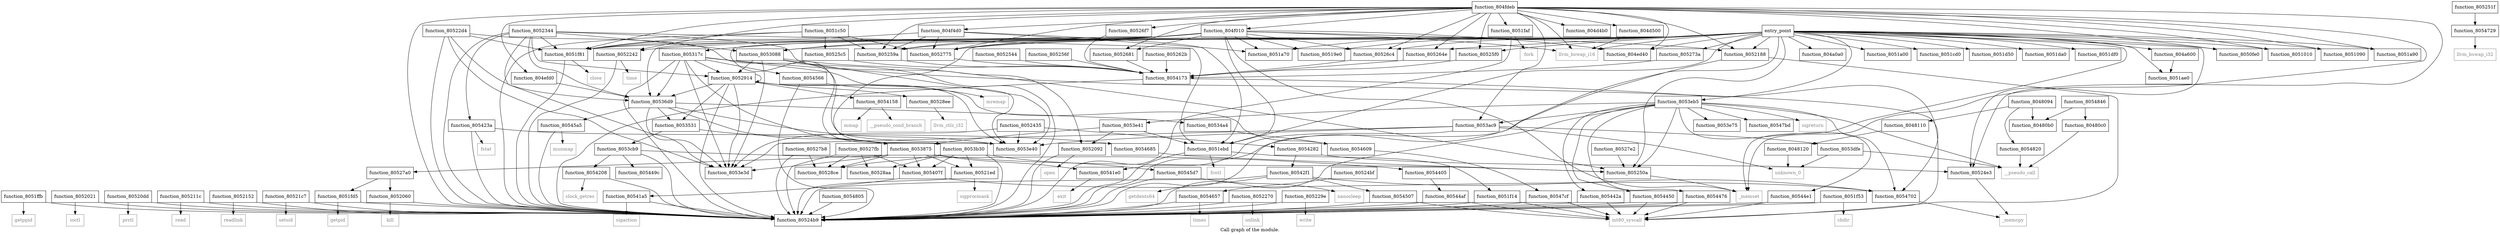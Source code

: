 digraph "Call graph of the module." {
  label="Call graph of the module.";
  node [shape=record];

  Node_function_8051f81 [label="{function_8051f81}"];
  Node_function_8051fd5 [label="{function_8051fd5}"];
  Node_function_8053e3d [label="{function_8053e3d}"];
  Node_function_8051faf [label="{function_8051faf}"];
  Node_function_80527e2 [label="{function_80527e2}"];
  Node_function_80524bf [label="{function_80524bf}"];
  Node_function_80527fb [label="{function_80527fb}"];
  Node_function_80524e3 [label="{function_80524e3}"];
  Node_function_80528aa [label="{function_80528aa}"];
  Node_function_805250a [label="{function_805250a}"];
  Node_function_80528ce [label="{function_80528ce}"];
  Node_function_805251f [label="{function_805251f}"];
  Node_function_80528ee [label="{function_80528ee}"];
  Node_function_8052544 [label="{function_8052544}"];
  Node_function_8052914 [label="{function_8052914}"];
  Node_function_8053dfe [label="{function_8053dfe}"];
  Node_function_805256f [label="{function_805256f}"];
  Node_function_8053088 [label="{function_8053088}"];
  Node_function_805317c [label="{function_805317c}"];
  Node_function_805259a [label="{function_805259a}"];
  Node_function_80534a4 [label="{function_80534a4}"];
  Node_function_80526c4 [label="{function_80526c4}"];
  Node_function_8051ffb [label="{function_8051ffb}"];
  Node_function_8052021 [label="{function_8052021}"];
  Node_function_80525c5 [label="{function_80525c5}"];
  Node_function_8052060 [label="{function_8052060}"];
  Node_function_80526f7 [label="{function_80526f7}"];
  Node_function_8052092 [label="{function_8052092}"];
  Node_function_80520dd [label="{function_80520dd}"];
  Node_function_805211c [label="{function_805211c}"];
  Node_function_8052152 [label="{function_8052152}"];
  Node_function_8052188 [label="{function_8052188}"];
  Node_function_80521c7 [label="{function_80521c7}"];
  Node_function_80521ed [label="{function_80521ed}"];
  Node_function_805273a [label="{function_805273a}"];
  Node_function_8052242 [label="{function_8052242}"];
  Node_function_8053b30 [label="{function_8053b30}"];
  Node_function_8052270 [label="{function_8052270}"];
  Node_function_8053531 [label="{function_8053531}"];
  Node_function_80525f0 [label="{function_80525f0}"];
  Node_function_8052775 [label="{function_8052775}"];
  Node_function_805229e [label="{function_805229e}"];
  Node_function_80522d4 [label="{function_80522d4}"];
  Node_function_805262b [label="{function_805262b}"];
  Node_function_8053cb9 [label="{function_8053cb9}"];
  Node_function_8052435 [label="{function_8052435}"];
  Node_function_80527a0 [label="{function_80527a0}"];
  Node_function_80536d9 [label="{function_80536d9}"];
  Node_function_8053e40 [label="{function_8053e40}"];
  Node_function_8053875 [label="{function_8053875}"];
  Node_function_805264e [label="{function_805264e}"];
  Node_function_8052681 [label="{function_8052681}"];
  Node_function_8052344 [label="{function_8052344}"];
  Node_function_80527b8 [label="{function_80527b8}"];
  Node_function_8053ac9 [label="{function_8053ac9}"];
  Node_int80_syscall [color="gray50", fontcolor="gray50", label="{int80_syscall}"];
  Node_function_8053e41 [label="{function_8053e41}"];
  Node_function_8053e75 [label="{function_8053e75}"];
  Node_function_8053eb5 [label="{function_8053eb5}"];
  Node_function_805407f [label="{function_805407f}"];
  Node_function_8054158 [label="{function_8054158}"];
  Node_function_8054173 [label="{function_8054173}"];
  Node_function_80541a5 [label="{function_80541a5}"];
  Node_function_80541e0 [label="{function_80541e0}"];
  Node_function_8054208 [label="{function_8054208}"];
  Node_function_805423a [label="{function_805423a}"];
  Node_function_8054282 [label="{function_8054282}"];
  Node_function_80542f1 [label="{function_80542f1}"];
  Node_function_8054405 [label="{function_8054405}"];
  Node_function_805442a [label="{function_805442a}"];
  Node_function_8054450 [label="{function_8054450}"];
  Node_function_8054476 [label="{function_8054476}"];
  Node_function_805449c [label="{function_805449c}"];
  Node_function_80544af [label="{function_80544af}"];
  Node_function_80544e1 [label="{function_80544e1}"];
  Node_function_8054507 [label="{function_8054507}"];
  Node_function_8054566 [label="{function_8054566}"];
  Node_function_80545a5 [label="{function_80545a5}"];
  Node_function_80545d7 [label="{function_80545d7}"];
  Node_function_8054609 [label="{function_8054609}"];
  Node_function_8054657 [label="{function_8054657}"];
  Node_function_8054685 [label="{function_8054685}"];
  Node_function_8054702 [label="{function_8054702}"];
  Node_function_8054729 [label="{function_8054729}"];
  Node_function_80547bd [label="{function_80547bd}"];
  Node_function_80547cf [label="{function_80547cf}"];
  Node_function_8054805 [label="{function_8054805}"];
  Node_function_8054820 [label="{function_8054820}"];
  Node_function_8054846 [label="{function_8054846}"];
  Node_llvm_ctlz_i32 [color="gray50", fontcolor="gray50", label="{llvm_ctlz_i32}"];
  Node_llvm_bswap_i32 [color="gray50", fontcolor="gray50", label="{llvm_bswap_i32}"];
  Node__memset [color="gray50", fontcolor="gray50", label="{_memset}"];
  Node__memcpy [color="gray50", fontcolor="gray50", label="{_memcpy}"];
  Node_llvm_bswap_i16 [color="gray50", fontcolor="gray50", label="{llvm_bswap_i16}"];
  Node_unknown_0 [color="gray50", fontcolor="gray50", label="{unknown_0}"];
  Node_fcntl [color="gray50", fontcolor="gray50", label="{fcntl}"];
  Node_chdir [color="gray50", fontcolor="gray50", label="{chdir}"];
  Node_close [color="gray50", fontcolor="gray50", label="{close}"];
  Node_fork [color="gray50", fontcolor="gray50", label="{fork}"];
  Node_getpid [color="gray50", fontcolor="gray50", label="{getpid}"];
  Node_getppid [color="gray50", fontcolor="gray50", label="{getppid}"];
  Node_ioctl [color="gray50", fontcolor="gray50", label="{ioctl}"];
  Node_kill [color="gray50", fontcolor="gray50", label="{kill}"];
  Node_open [color="gray50", fontcolor="gray50", label="{open}"];
  Node_prctl [color="gray50", fontcolor="gray50", label="{prctl}"];
  Node_read [color="gray50", fontcolor="gray50", label="{read}"];
  Node_readlink [color="gray50", fontcolor="gray50", label="{readlink}"];
  Node_setsid [color="gray50", fontcolor="gray50", label="{setsid}"];
  Node_sigprocmask [color="gray50", fontcolor="gray50", label="{sigprocmask}"];
  Node_time [color="gray50", fontcolor="gray50", label="{time}"];
  Node_unlink [color="gray50", fontcolor="gray50", label="{unlink}"];
  Node_write [color="gray50", fontcolor="gray50", label="{write}"];
  Node_sigreturn [color="gray50", fontcolor="gray50", label="{sigreturn}"];
  Node_mmap [color="gray50", fontcolor="gray50", label="{mmap}"];
  Node_sigaction [color="gray50", fontcolor="gray50", label="{sigaction}"];
  Node_exit [color="gray50", fontcolor="gray50", label="{exit}"];
  Node_clock_getres [color="gray50", fontcolor="gray50", label="{clock_getres}"];
  Node_fstat [color="gray50", fontcolor="gray50", label="{fstat}"];
  Node_getdents64 [color="gray50", fontcolor="gray50", label="{getdents64}"];
  Node_mremap [color="gray50", fontcolor="gray50", label="{mremap}"];
  Node_munmap [color="gray50", fontcolor="gray50", label="{munmap}"];
  Node_nanosleep [color="gray50", fontcolor="gray50", label="{nanosleep}"];
  Node_times [color="gray50", fontcolor="gray50", label="{times}"];
  Node_function_80524b9 [label="{function_80524b9}"];
  Node___pseudo_call [color="gray50", fontcolor="gray50", label="{__pseudo_call}"];
  Node___pseudo_cond_branch [color="gray50", fontcolor="gray50", label="{__pseudo_cond_branch}"];
  Node_function_8048094 [label="{function_8048094}"];
  Node_function_80480b0 [label="{function_80480b0}"];
  Node_function_80480c0 [label="{function_80480c0}"];
  Node_function_8048110 [label="{function_8048110}"];
  Node_function_8048120 [label="{function_8048120}"];
  Node_entry_point [label="{entry_point}"];
  Node_function_804a0a0 [label="{function_804a0a0}"];
  Node_function_804a600 [label="{function_804a600}"];
  Node_function_804d4b0 [label="{function_804d4b0}"];
  Node_function_804d500 [label="{function_804d500}"];
  Node_function_804ed40 [label="{function_804ed40}"];
  Node_function_804efd0 [label="{function_804efd0}"];
  Node_function_804f010 [label="{function_804f010}"];
  Node_function_804f4d0 [label="{function_804f4d0}"];
  Node_function_804fdeb [label="{function_804fdeb}"];
  Node_function_8050fe0 [label="{function_8050fe0}"];
  Node_function_8051010 [label="{function_8051010}"];
  Node_function_8051090 [label="{function_8051090}"];
  Node_function_80519e0 [label="{function_80519e0}"];
  Node_function_8051a00 [label="{function_8051a00}"];
  Node_function_8051a70 [label="{function_8051a70}"];
  Node_function_8051a90 [label="{function_8051a90}"];
  Node_function_8051ae0 [label="{function_8051ae0}"];
  Node_function_8051c50 [label="{function_8051c50}"];
  Node_function_8051cd0 [label="{function_8051cd0}"];
  Node_function_8051d50 [label="{function_8051d50}"];
  Node_function_8051da0 [label="{function_8051da0}"];
  Node_function_8051df0 [label="{function_8051df0}"];
  Node_function_8051ebd [label="{function_8051ebd}"];
  Node_function_8051f14 [label="{function_8051f14}"];
  Node_function_8051f53 [label="{function_8051f53}"];
  Node_function_8051f81 -> Node_close;
  Node_function_8051f81 -> Node_function_80524b9;
  Node_function_8051fd5 -> Node_getpid;
  Node_function_8051fd5 -> Node_function_80524b9;
  Node_function_8051faf -> Node_fork;
  Node_function_8051faf -> Node_function_80524b9;
  Node_function_80527e2 -> Node_function_805250a;
  Node_function_80524bf -> Node_function_8054657;
  Node_function_80527fb -> Node_function_80528aa;
  Node_function_80527fb -> Node_function_80528ce;
  Node_function_80527fb -> Node_function_805407f;
  Node_function_80527fb -> Node_function_80524b9;
  Node_function_80524e3 -> Node__memcpy;
  Node_function_805250a -> Node__memset;
  Node_function_805251f -> Node_function_8054729;
  Node_function_80528ee -> Node_llvm_ctlz_i32;
  Node_function_8052544 -> Node_function_8054173;
  Node_function_8052914 -> Node_function_8053e3d;
  Node_function_8052914 -> Node_function_80528ee;
  Node_function_8052914 -> Node_function_8052914;
  Node_function_8052914 -> Node_function_8053531;
  Node_function_8052914 -> Node_function_80536d9;
  Node_function_8052914 -> Node_function_8053e40;
  Node_function_8052914 -> Node_function_8054158;
  Node_function_8052914 -> Node_function_8054609;
  Node_function_8052914 -> Node_function_80524b9;
  Node_function_8053dfe -> Node_unknown_0;
  Node_function_8053dfe -> Node___pseudo_call;
  Node_function_805256f -> Node_function_8054173;
  Node_function_8053088 -> Node_function_8053e3d;
  Node_function_8053088 -> Node_function_805250a;
  Node_function_8053088 -> Node_function_8052914;
  Node_function_8053088 -> Node_function_8053e40;
  Node_function_8053088 -> Node_function_80524b9;
  Node_function_805317c -> Node_function_8053e3d;
  Node_function_805317c -> Node_function_8052914;
  Node_function_805317c -> Node_function_80536d9;
  Node_function_805317c -> Node_function_8053e40;
  Node_function_805317c -> Node_function_8053875;
  Node_function_805317c -> Node_function_8054566;
  Node_function_805317c -> Node_function_8054702;
  Node_function_805317c -> Node_function_80524b9;
  Node_function_805259a -> Node_function_8054173;
  Node_function_80534a4 -> Node_function_8054609;
  Node_function_80526c4 -> Node_function_8054173;
  Node_function_8051ffb -> Node_getppid;
  Node_function_8051ffb -> Node_function_80524b9;
  Node_function_8052021 -> Node_ioctl;
  Node_function_8052021 -> Node_function_80524b9;
  Node_function_80525c5 -> Node_function_8054173;
  Node_function_8052060 -> Node_kill;
  Node_function_8052060 -> Node_function_80524b9;
  Node_function_80526f7 -> Node_function_8054173;
  Node_function_8052092 -> Node_open;
  Node_function_8052092 -> Node_function_80524b9;
  Node_function_80520dd -> Node_prctl;
  Node_function_80520dd -> Node_function_80524b9;
  Node_function_805211c -> Node_read;
  Node_function_805211c -> Node_function_80524b9;
  Node_function_8052152 -> Node_readlink;
  Node_function_8052152 -> Node_function_80524b9;
  Node_function_8052188 -> Node_int80_syscall;
  Node_function_8052188 -> Node_function_80524b9;
  Node_function_80521c7 -> Node_setsid;
  Node_function_80521c7 -> Node_function_80524b9;
  Node_function_80521ed -> Node_sigprocmask;
  Node_function_80521ed -> Node_function_80524b9;
  Node_function_805273a -> Node_function_8054173;
  Node_function_8052242 -> Node_time;
  Node_function_8052242 -> Node_function_80524b9;
  Node_function_8053b30 -> Node_function_80528aa;
  Node_function_8053b30 -> Node_function_80528ce;
  Node_function_8053b30 -> Node_function_80521ed;
  Node_function_8053b30 -> Node_function_805407f;
  Node_function_8053b30 -> Node_function_80545d7;
  Node_function_8053b30 -> Node_function_80524b9;
  Node_function_8052270 -> Node_unlink;
  Node_function_8052270 -> Node_function_80524b9;
  Node_function_8053531 -> Node_function_8053cb9;
  Node_function_8053531 -> Node_function_8053875;
  Node_function_80525f0 -> Node_function_8054173;
  Node_function_8052775 -> Node_function_8054173;
  Node_function_805229e -> Node_write;
  Node_function_805229e -> Node_function_80524b9;
  Node_function_80522d4 -> Node_function_8051f81;
  Node_function_80522d4 -> Node_function_8053e3d;
  Node_function_80522d4 -> Node_function_80536d9;
  Node_function_80522d4 -> Node_function_8053e40;
  Node_function_80522d4 -> Node_function_80524b9;
  Node_function_805262b -> Node_function_8054173;
  Node_function_8053cb9 -> Node_function_8054208;
  Node_function_8053cb9 -> Node_function_8054405;
  Node_function_8053cb9 -> Node_function_805449c;
  Node_function_8053cb9 -> Node_function_80524b9;
  Node_function_8052435 -> Node_function_8053e3d;
  Node_function_8052435 -> Node_function_8053e40;
  Node_function_8052435 -> Node_function_8054282;
  Node_function_80527a0 -> Node_function_8051fd5;
  Node_function_80527a0 -> Node_function_8052060;
  Node_function_80536d9 -> Node_function_8053e3d;
  Node_function_80536d9 -> Node_function_80534a4;
  Node_function_80536d9 -> Node_function_8053531;
  Node_function_80536d9 -> Node_function_8053e40;
  Node_function_80536d9 -> Node_function_8053875;
  Node_function_80536d9 -> Node_function_80545a5;
  Node_function_8053875 -> Node_function_8053e3d;
  Node_function_8053875 -> Node_function_805250a;
  Node_function_8053875 -> Node_function_80528ce;
  Node_function_8053875 -> Node_function_80521ed;
  Node_function_8053875 -> Node_function_80527a0;
  Node_function_8053875 -> Node_function_805407f;
  Node_function_8053875 -> Node_function_80541e0;
  Node_function_805264e -> Node_function_8054173;
  Node_function_8052681 -> Node_function_8054173;
  Node_function_8052344 -> Node_function_8051f81;
  Node_function_8052344 -> Node_function_8053e3d;
  Node_function_8052344 -> Node_function_8052914;
  Node_function_8052344 -> Node_function_8053088;
  Node_function_8052344 -> Node_function_8052092;
  Node_function_8052344 -> Node_function_80536d9;
  Node_function_8052344 -> Node_function_805423a;
  Node_function_8052344 -> Node_function_80524b9;
  Node_function_8052344 -> Node_function_8051ebd;
  Node_function_80527b8 -> Node_function_80528ce;
  Node_function_80527b8 -> Node_function_80524b9;
  Node_function_8053ac9 -> Node_function_8053e3d;
  Node_function_8053ac9 -> Node_function_8053dfe;
  Node_function_8053ac9 -> Node_function_8053e40;
  Node_function_8053ac9 -> Node_function_80541e0;
  Node_function_8053ac9 -> Node_unknown_0;
  Node_function_8053e41 -> Node_function_8052092;
  Node_function_8053e41 -> Node_function_8053875;
  Node_function_8053e41 -> Node_function_8051ebd;
  Node_function_8053eb5 -> Node_function_805250a;
  Node_function_8053eb5 -> Node_function_8053ac9;
  Node_function_8053eb5 -> Node_function_8053e41;
  Node_function_8053eb5 -> Node_function_8053e75;
  Node_function_8053eb5 -> Node_function_805442a;
  Node_function_8053eb5 -> Node_function_8054450;
  Node_function_8053eb5 -> Node_function_8054476;
  Node_function_8053eb5 -> Node_function_80544e1;
  Node_function_8053eb5 -> Node_function_8054702;
  Node_function_8053eb5 -> Node_function_80547bd;
  Node_function_8053eb5 -> Node_sigreturn;
  Node_function_8053eb5 -> Node_function_80524b9;
  Node_function_8053eb5 -> Node___pseudo_call;
  Node_function_805407f -> Node_function_80541a5;
  Node_function_805407f -> Node_function_8054702;
  Node_function_8054158 -> Node_mmap;
  Node_function_8054158 -> Node___pseudo_cond_branch;
  Node_function_8054173 -> Node_int80_syscall;
  Node_function_8054173 -> Node_function_80524b9;
  Node_function_80541a5 -> Node_sigaction;
  Node_function_80541a5 -> Node_function_80524b9;
  Node_function_80541e0 -> Node_exit;
  Node_function_8054208 -> Node_clock_getres;
  Node_function_8054208 -> Node_function_80524b9;
  Node_function_805423a -> Node_function_8054685;
  Node_function_805423a -> Node_fstat;
  Node_function_805423a -> Node_function_80524b9;
  Node_function_8054282 -> Node_function_80524e3;
  Node_function_8054282 -> Node_function_80542f1;
  Node_function_80542f1 -> Node_function_8054507;
  Node_function_80542f1 -> Node_function_8054702;
  Node_function_80542f1 -> Node_getdents64;
  Node_function_80542f1 -> Node_function_80524b9;
  Node_function_8054405 -> Node_function_80544af;
  Node_function_805442a -> Node_int80_syscall;
  Node_function_805442a -> Node_function_80524b9;
  Node_function_8054450 -> Node_int80_syscall;
  Node_function_8054450 -> Node_function_80524b9;
  Node_function_8054476 -> Node_int80_syscall;
  Node_function_8054476 -> Node_function_80524b9;
  Node_function_80544af -> Node_int80_syscall;
  Node_function_80544af -> Node_function_80524b9;
  Node_function_80544e1 -> Node_int80_syscall;
  Node_function_80544e1 -> Node_function_80524b9;
  Node_function_8054507 -> Node_int80_syscall;
  Node_function_8054507 -> Node_function_80524b9;
  Node_function_8054566 -> Node_mremap;
  Node_function_8054566 -> Node_function_80524b9;
  Node_function_80545a5 -> Node_munmap;
  Node_function_80545a5 -> Node_function_80524b9;
  Node_function_80545d7 -> Node_nanosleep;
  Node_function_80545d7 -> Node_function_80524b9;
  Node_function_8054609 -> Node_function_80547cf;
  Node_function_8054657 -> Node_times;
  Node_function_8054657 -> Node_function_80524b9;
  Node_function_8054685 -> Node_function_805250a;
  Node_function_8054702 -> Node__memcpy;
  Node_function_8054729 -> Node_llvm_bswap_i32;
  Node_function_80547cf -> Node_int80_syscall;
  Node_function_80547cf -> Node_function_80524b9;
  Node_function_8054805 -> Node_function_80524b9;
  Node_function_8054820 -> Node___pseudo_call;
  Node_function_8054846 -> Node_function_80480b0;
  Node_function_8054846 -> Node_function_80480c0;
  Node_function_8048094 -> Node_function_8054820;
  Node_function_8048094 -> Node_function_80480b0;
  Node_function_8048094 -> Node_function_8048110;
  Node_function_80480c0 -> Node___pseudo_call;
  Node_function_8048110 -> Node_function_8048120;
  Node_function_8048120 -> Node_unknown_0;
  Node_entry_point -> Node_function_8051f81;
  Node_entry_point -> Node_function_80524e3;
  Node_entry_point -> Node_function_805250a;
  Node_entry_point -> Node_function_8053088;
  Node_entry_point -> Node_function_805259a;
  Node_entry_point -> Node_function_80526c4;
  Node_entry_point -> Node_function_8052188;
  Node_entry_point -> Node_function_805273a;
  Node_entry_point -> Node_function_8052242;
  Node_entry_point -> Node_function_8053b30;
  Node_entry_point -> Node_function_80525f0;
  Node_entry_point -> Node_function_8052775;
  Node_entry_point -> Node_function_805264e;
  Node_entry_point -> Node_function_8053eb5;
  Node_entry_point -> Node__memset;
  Node_entry_point -> Node_llvm_bswap_i16;
  Node_entry_point -> Node_function_80524b9;
  Node_entry_point -> Node_function_804a0a0;
  Node_entry_point -> Node_function_804a600;
  Node_entry_point -> Node_function_804ed40;
  Node_entry_point -> Node_function_8050fe0;
  Node_entry_point -> Node_function_8051010;
  Node_entry_point -> Node_function_8051090;
  Node_entry_point -> Node_function_80519e0;
  Node_entry_point -> Node_function_8051a00;
  Node_entry_point -> Node_function_8051a70;
  Node_entry_point -> Node_function_8051a90;
  Node_entry_point -> Node_function_8051ae0;
  Node_entry_point -> Node_function_8051cd0;
  Node_entry_point -> Node_function_8051d50;
  Node_entry_point -> Node_function_8051da0;
  Node_entry_point -> Node_function_8051df0;
  Node_entry_point -> Node_function_8051ebd;
  Node_function_804a600 -> Node_function_8051ae0;
  Node_function_804d500 -> Node_llvm_bswap_i16;
  Node_function_804efd0 -> Node_function_80536d9;
  Node_function_804f010 -> Node_function_8051f81;
  Node_function_804f010 -> Node_function_8053088;
  Node_function_804f010 -> Node_function_805317c;
  Node_function_804f010 -> Node_function_805259a;
  Node_function_804f010 -> Node_function_80526c4;
  Node_function_804f010 -> Node_function_8052188;
  Node_function_804f010 -> Node_function_8053b30;
  Node_function_804f010 -> Node_function_8052775;
  Node_function_804f010 -> Node_function_80536d9;
  Node_function_804f010 -> Node_function_8052681;
  Node_function_804f010 -> Node__memset;
  Node_function_804f010 -> Node_llvm_bswap_i16;
  Node_function_804f010 -> Node_function_804ed40;
  Node_function_804f010 -> Node_function_80519e0;
  Node_function_804f010 -> Node_function_8051a70;
  Node_function_804f010 -> Node_function_8051ebd;
  Node_function_804f4d0 -> Node_function_8051f81;
  Node_function_804f4d0 -> Node_function_805259a;
  Node_function_804f4d0 -> Node_function_8052775;
  Node_function_804f4d0 -> Node_function_8051a70;
  Node_function_804f4d0 -> Node_function_8051ebd;
  Node_function_804fdeb -> Node_function_8051f81;
  Node_function_804fdeb -> Node_function_8051faf;
  Node_function_804fdeb -> Node_function_80524e3;
  Node_function_804fdeb -> Node_function_805259a;
  Node_function_804fdeb -> Node_function_80526c4;
  Node_function_804fdeb -> Node_function_80526f7;
  Node_function_804fdeb -> Node_function_8052188;
  Node_function_804fdeb -> Node_function_8052242;
  Node_function_804fdeb -> Node_function_80525f0;
  Node_function_804fdeb -> Node_function_8052775;
  Node_function_804fdeb -> Node_function_805264e;
  Node_function_804fdeb -> Node_function_8052681;
  Node_function_804fdeb -> Node_function_8053ac9;
  Node_function_804fdeb -> Node__memset;
  Node_function_804fdeb -> Node_llvm_bswap_i16;
  Node_function_804fdeb -> Node_function_80524b9;
  Node_function_804fdeb -> Node_function_804d4b0;
  Node_function_804fdeb -> Node_function_804d500;
  Node_function_804fdeb -> Node_function_804ed40;
  Node_function_804fdeb -> Node_function_804efd0;
  Node_function_804fdeb -> Node_function_804f010;
  Node_function_804fdeb -> Node_function_804f4d0;
  Node_function_804fdeb -> Node_function_8050fe0;
  Node_function_804fdeb -> Node_function_8051010;
  Node_function_804fdeb -> Node_function_8051090;
  Node_function_804fdeb -> Node_function_8051a90;
  Node_function_8051c50 -> Node_function_8051f81;
  Node_function_8051c50 -> Node_function_805259a;
  Node_function_8051c50 -> Node_function_80525c5;
  Node_function_8051c50 -> Node_function_8052775;
  Node_function_8051c50 -> Node_function_80524b9;
  Node_function_8051ebd -> Node_fcntl;
  Node_function_8051ebd -> Node_function_80524b9;
  Node_function_8051ebd -> Node_function_8051f14;
  Node_function_8051f14 -> Node_int80_syscall;
  Node_function_8051f14 -> Node_function_80524b9;
  Node_function_8051f53 -> Node_chdir;
  Node_function_8051f53 -> Node_function_80524b9;
}
